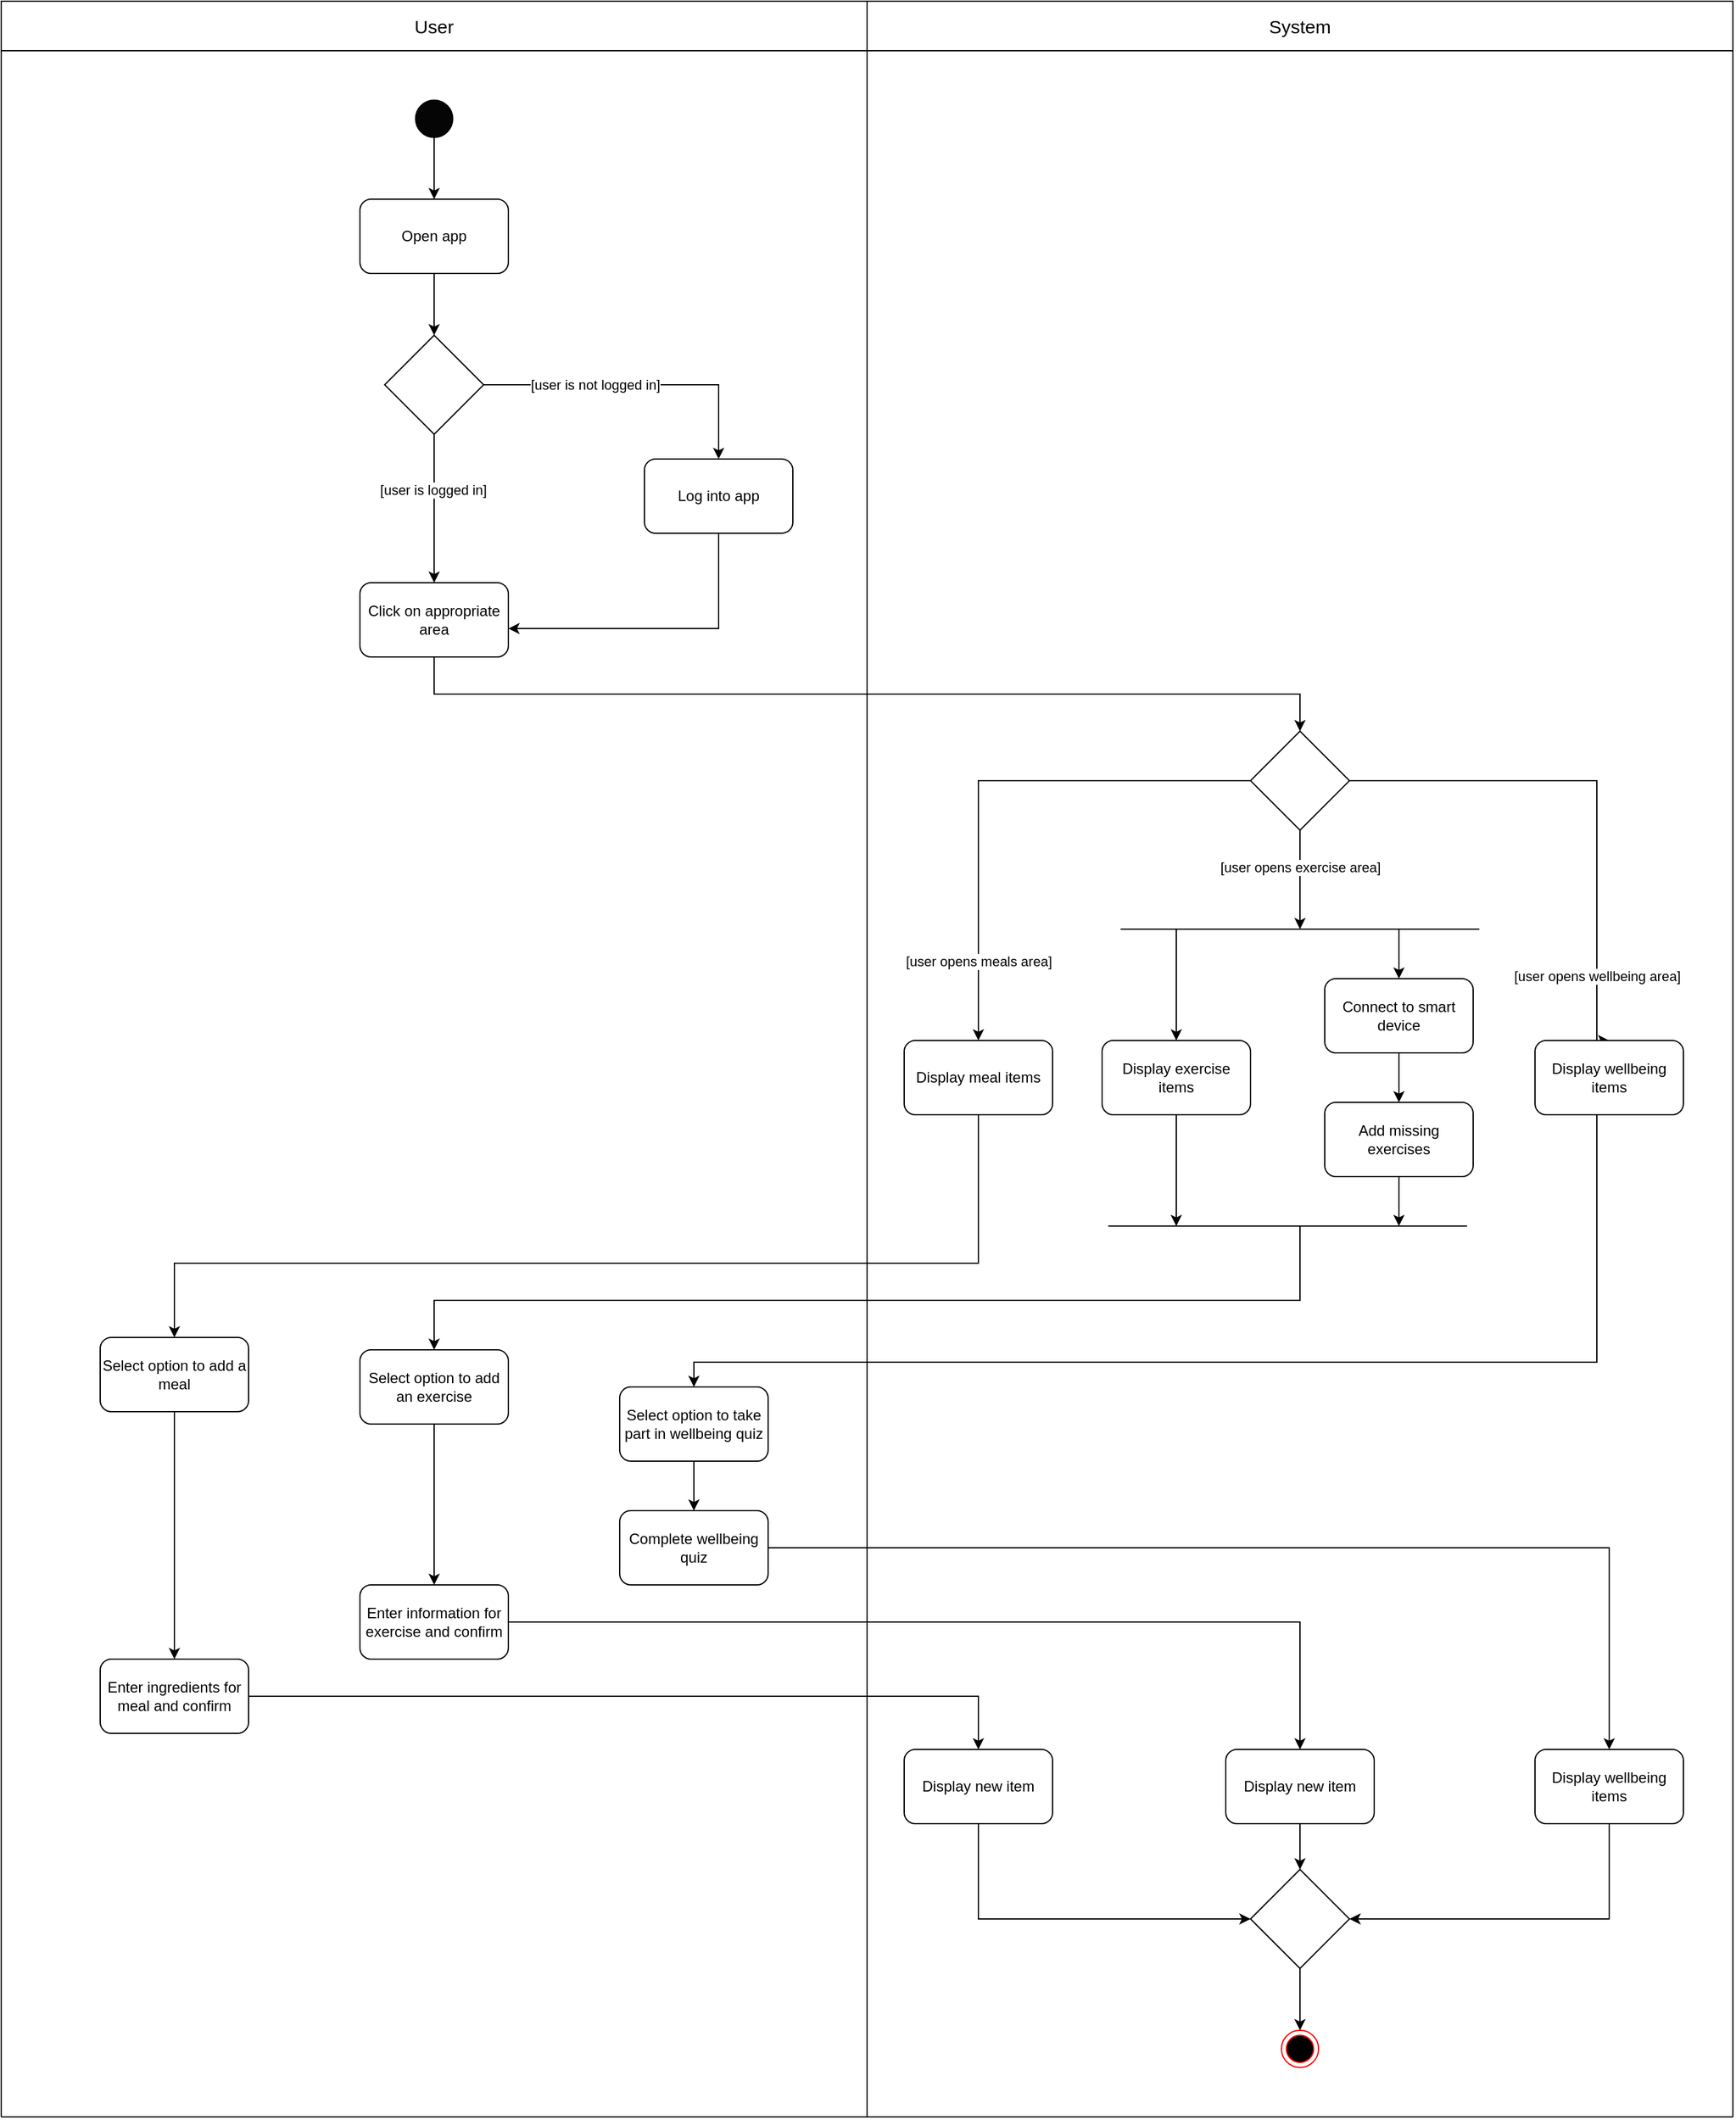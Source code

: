 <mxfile version="20.4.0" type="github">
  <diagram id="6sawWgEjeu06iD6EJekM" name="Page-1">
    <mxGraphModel dx="2770" dy="1657" grid="0" gridSize="10" guides="1" tooltips="1" connect="1" arrows="1" fold="1" page="0" pageScale="1" pageWidth="827" pageHeight="1169" math="0" shadow="0">
      <root>
        <mxCell id="0" />
        <mxCell id="1" parent="0" />
        <mxCell id="5s7QA5Iz82F6_0--fALQ-1" value="" style="edgeStyle=orthogonalEdgeStyle;rounded=0;orthogonalLoop=1;jettySize=auto;html=1;" parent="1" source="5s7QA5Iz82F6_0--fALQ-2" target="5s7QA5Iz82F6_0--fALQ-5" edge="1">
          <mxGeometry relative="1" as="geometry" />
        </mxCell>
        <mxCell id="5s7QA5Iz82F6_0--fALQ-2" value="" style="ellipse;whiteSpace=wrap;html=1;direction=east;fillColor=#050505;" parent="1" vertex="1">
          <mxGeometry x="305" y="-150" width="30" height="30" as="geometry" />
        </mxCell>
        <mxCell id="5s7QA5Iz82F6_0--fALQ-3" value="" style="edgeStyle=orthogonalEdgeStyle;rounded=0;orthogonalLoop=1;jettySize=auto;html=1;exitX=0.5;exitY=1;exitDx=0;exitDy=0;" parent="1" source="oW9pXGmg9QiIXVyOaxMY-1" target="5s7QA5Iz82F6_0--fALQ-10" edge="1">
          <mxGeometry relative="1" as="geometry" />
        </mxCell>
        <mxCell id="5s7QA5Iz82F6_0--fALQ-4" value="[user is logged in]" style="edgeLabel;html=1;align=center;verticalAlign=middle;resizable=0;points=[];" parent="5s7QA5Iz82F6_0--fALQ-3" vertex="1" connectable="0">
          <mxGeometry x="-0.25" y="-1" relative="1" as="geometry">
            <mxPoint as="offset" />
          </mxGeometry>
        </mxCell>
        <mxCell id="DjvW2KqbD2a2FRJsJdx9-3" style="edgeStyle=orthogonalEdgeStyle;rounded=0;orthogonalLoop=1;jettySize=auto;html=1;entryX=0.5;entryY=0;entryDx=0;entryDy=0;exitX=1;exitY=0.5;exitDx=0;exitDy=0;" parent="1" source="oW9pXGmg9QiIXVyOaxMY-1" target="DjvW2KqbD2a2FRJsJdx9-2" edge="1">
          <mxGeometry relative="1" as="geometry" />
        </mxCell>
        <mxCell id="DjvW2KqbD2a2FRJsJdx9-5" value="[user is not logged in]" style="edgeLabel;html=1;align=center;verticalAlign=middle;resizable=0;points=[];" parent="DjvW2KqbD2a2FRJsJdx9-3" vertex="1" connectable="0">
          <mxGeometry x="-0.535" y="-2" relative="1" as="geometry">
            <mxPoint x="32" y="-2" as="offset" />
          </mxGeometry>
        </mxCell>
        <mxCell id="oW9pXGmg9QiIXVyOaxMY-2" style="edgeStyle=orthogonalEdgeStyle;rounded=0;orthogonalLoop=1;jettySize=auto;html=1;exitX=0.5;exitY=1;exitDx=0;exitDy=0;entryX=0.5;entryY=0;entryDx=0;entryDy=0;" edge="1" parent="1" source="5s7QA5Iz82F6_0--fALQ-5" target="oW9pXGmg9QiIXVyOaxMY-1">
          <mxGeometry relative="1" as="geometry" />
        </mxCell>
        <mxCell id="5s7QA5Iz82F6_0--fALQ-5" value="Open app" style="rounded=1;whiteSpace=wrap;html=1;fillColor=#FFFFFF;" parent="1" vertex="1">
          <mxGeometry x="260" y="-70" width="120" height="60" as="geometry" />
        </mxCell>
        <mxCell id="5s7QA5Iz82F6_0--fALQ-21" style="edgeStyle=orthogonalEdgeStyle;rounded=0;orthogonalLoop=1;jettySize=auto;html=1;entryX=0.5;entryY=0;entryDx=0;entryDy=0;exitX=0.5;exitY=1;exitDx=0;exitDy=0;" parent="1" source="5s7QA5Iz82F6_0--fALQ-10" target="5s7QA5Iz82F6_0--fALQ-35" edge="1">
          <mxGeometry relative="1" as="geometry">
            <mxPoint x="375" y="430" as="targetPoint" />
            <Array as="points">
              <mxPoint x="320" y="330" />
              <mxPoint x="1020" y="330" />
            </Array>
          </mxGeometry>
        </mxCell>
        <mxCell id="5s7QA5Iz82F6_0--fALQ-22" style="edgeStyle=orthogonalEdgeStyle;rounded=0;orthogonalLoop=1;jettySize=auto;html=1;entryX=0.5;entryY=0;entryDx=0;entryDy=0;exitX=0;exitY=0.5;exitDx=0;exitDy=0;" parent="1" source="5s7QA5Iz82F6_0--fALQ-35" target="5s7QA5Iz82F6_0--fALQ-12" edge="1">
          <mxGeometry relative="1" as="geometry">
            <Array as="points">
              <mxPoint x="760" y="400" />
            </Array>
          </mxGeometry>
        </mxCell>
        <mxCell id="5s7QA5Iz82F6_0--fALQ-26" value="[user opens meals area]" style="edgeLabel;html=1;align=center;verticalAlign=middle;resizable=0;points=[];" parent="5s7QA5Iz82F6_0--fALQ-22" vertex="1" connectable="0">
          <mxGeometry x="0.746" y="-1" relative="1" as="geometry">
            <mxPoint x="1" y="-10" as="offset" />
          </mxGeometry>
        </mxCell>
        <mxCell id="5s7QA5Iz82F6_0--fALQ-23" style="edgeStyle=orthogonalEdgeStyle;rounded=0;orthogonalLoop=1;jettySize=auto;html=1;entryX=0.5;entryY=0;entryDx=0;entryDy=0;exitX=1;exitY=0.5;exitDx=0;exitDy=0;" parent="1" source="5s7QA5Iz82F6_0--fALQ-35" target="5s7QA5Iz82F6_0--fALQ-16" edge="1">
          <mxGeometry relative="1" as="geometry">
            <Array as="points">
              <mxPoint x="1260" y="400" />
            </Array>
          </mxGeometry>
        </mxCell>
        <mxCell id="5s7QA5Iz82F6_0--fALQ-28" value="[user opens wellbeing area]" style="edgeLabel;html=1;align=center;verticalAlign=middle;resizable=0;points=[];" parent="5s7QA5Iz82F6_0--fALQ-23" vertex="1" connectable="0">
          <mxGeometry x="0.746" y="-1" relative="1" as="geometry">
            <mxPoint x="1" y="-9" as="offset" />
          </mxGeometry>
        </mxCell>
        <mxCell id="5s7QA5Iz82F6_0--fALQ-10" value="Click on appropriate area" style="rounded=1;whiteSpace=wrap;html=1;fillColor=#FFFFFF;" parent="1" vertex="1">
          <mxGeometry x="260" y="240" width="120" height="60" as="geometry" />
        </mxCell>
        <mxCell id="5s7QA5Iz82F6_0--fALQ-30" value="" style="edgeStyle=orthogonalEdgeStyle;rounded=0;orthogonalLoop=1;jettySize=auto;html=1;" parent="1" source="5s7QA5Iz82F6_0--fALQ-12" target="5s7QA5Iz82F6_0--fALQ-29" edge="1">
          <mxGeometry relative="1" as="geometry">
            <Array as="points">
              <mxPoint x="760" y="790" />
              <mxPoint x="110" y="790" />
            </Array>
          </mxGeometry>
        </mxCell>
        <mxCell id="5s7QA5Iz82F6_0--fALQ-12" value="Display meal items" style="rounded=1;whiteSpace=wrap;html=1;fillColor=#FFFFFF;" parent="1" vertex="1">
          <mxGeometry x="700" y="610" width="120" height="60" as="geometry" />
        </mxCell>
        <mxCell id="5s7QA5Iz82F6_0--fALQ-60" style="edgeStyle=orthogonalEdgeStyle;rounded=0;orthogonalLoop=1;jettySize=auto;html=1;entryX=0.5;entryY=0;entryDx=0;entryDy=0;" parent="1" source="5s7QA5Iz82F6_0--fALQ-16" target="5s7QA5Iz82F6_0--fALQ-57" edge="1">
          <mxGeometry relative="1" as="geometry">
            <Array as="points">
              <mxPoint x="1260" y="870" />
            </Array>
          </mxGeometry>
        </mxCell>
        <mxCell id="5s7QA5Iz82F6_0--fALQ-16" value="Display wellbeing items" style="rounded=1;whiteSpace=wrap;html=1;fillColor=#FFFFFF;" parent="1" vertex="1">
          <mxGeometry x="1210" y="610" width="120" height="60" as="geometry" />
        </mxCell>
        <mxCell id="5s7QA5Iz82F6_0--fALQ-52" style="edgeStyle=orthogonalEdgeStyle;rounded=0;orthogonalLoop=1;jettySize=auto;html=1;" parent="1" source="5s7QA5Iz82F6_0--fALQ-24" edge="1">
          <mxGeometry relative="1" as="geometry">
            <mxPoint x="920" y="760" as="targetPoint" />
          </mxGeometry>
        </mxCell>
        <mxCell id="5s7QA5Iz82F6_0--fALQ-24" value="Display exercise items" style="rounded=1;whiteSpace=wrap;html=1;fillColor=#FFFFFF;" parent="1" vertex="1">
          <mxGeometry x="860" y="610" width="120" height="60" as="geometry" />
        </mxCell>
        <mxCell id="5s7QA5Iz82F6_0--fALQ-32" value="" style="edgeStyle=orthogonalEdgeStyle;rounded=0;orthogonalLoop=1;jettySize=auto;html=1;" parent="1" source="5s7QA5Iz82F6_0--fALQ-29" target="5s7QA5Iz82F6_0--fALQ-31" edge="1">
          <mxGeometry relative="1" as="geometry" />
        </mxCell>
        <mxCell id="5s7QA5Iz82F6_0--fALQ-29" value="Select option to add a meal" style="rounded=1;whiteSpace=wrap;html=1;fillColor=#FFFFFF;" parent="1" vertex="1">
          <mxGeometry x="50" y="850" width="120" height="60" as="geometry" />
        </mxCell>
        <mxCell id="5s7QA5Iz82F6_0--fALQ-34" value="" style="edgeStyle=orthogonalEdgeStyle;rounded=0;orthogonalLoop=1;jettySize=auto;html=1;" parent="1" source="5s7QA5Iz82F6_0--fALQ-31" target="5s7QA5Iz82F6_0--fALQ-33" edge="1">
          <mxGeometry relative="1" as="geometry" />
        </mxCell>
        <mxCell id="5s7QA5Iz82F6_0--fALQ-31" value="Enter ingredients for meal and confirm" style="rounded=1;whiteSpace=wrap;html=1;fillColor=#FFFFFF;" parent="1" vertex="1">
          <mxGeometry x="50" y="1110" width="120" height="60" as="geometry" />
        </mxCell>
        <mxCell id="oW9pXGmg9QiIXVyOaxMY-7" style="edgeStyle=orthogonalEdgeStyle;rounded=0;orthogonalLoop=1;jettySize=auto;html=1;exitX=0.5;exitY=1;exitDx=0;exitDy=0;entryX=0;entryY=0.5;entryDx=0;entryDy=0;" edge="1" parent="1" source="5s7QA5Iz82F6_0--fALQ-33" target="oW9pXGmg9QiIXVyOaxMY-5">
          <mxGeometry relative="1" as="geometry" />
        </mxCell>
        <mxCell id="5s7QA5Iz82F6_0--fALQ-33" value="Display new item" style="rounded=1;whiteSpace=wrap;html=1;fillColor=#FFFFFF;" parent="1" vertex="1">
          <mxGeometry x="700" y="1183" width="120" height="60" as="geometry" />
        </mxCell>
        <mxCell id="5s7QA5Iz82F6_0--fALQ-46" style="edgeStyle=orthogonalEdgeStyle;rounded=0;orthogonalLoop=1;jettySize=auto;html=1;exitX=0.5;exitY=1;exitDx=0;exitDy=0;" parent="1" source="5s7QA5Iz82F6_0--fALQ-35" edge="1">
          <mxGeometry relative="1" as="geometry">
            <mxPoint x="995" y="445" as="sourcePoint" />
            <mxPoint x="1020" y="520" as="targetPoint" />
            <Array as="points">
              <mxPoint x="1020" y="520" />
            </Array>
          </mxGeometry>
        </mxCell>
        <mxCell id="5s7QA5Iz82F6_0--fALQ-47" value="[user opens exercise area]" style="edgeLabel;html=1;align=center;verticalAlign=middle;resizable=0;points=[];" parent="5s7QA5Iz82F6_0--fALQ-46" vertex="1" connectable="0">
          <mxGeometry x="-0.602" y="-1" relative="1" as="geometry">
            <mxPoint x="1" y="14" as="offset" />
          </mxGeometry>
        </mxCell>
        <mxCell id="5s7QA5Iz82F6_0--fALQ-35" value="" style="rhombus;whiteSpace=wrap;html=1;" parent="1" vertex="1">
          <mxGeometry x="980" y="360" width="80" height="80" as="geometry" />
        </mxCell>
        <mxCell id="5s7QA5Iz82F6_0--fALQ-41" value="" style="edgeStyle=orthogonalEdgeStyle;rounded=0;orthogonalLoop=1;jettySize=auto;html=1;" parent="1" source="5s7QA5Iz82F6_0--fALQ-38" target="5s7QA5Iz82F6_0--fALQ-40" edge="1">
          <mxGeometry relative="1" as="geometry" />
        </mxCell>
        <mxCell id="5s7QA5Iz82F6_0--fALQ-38" value="Select option to add an exercise" style="rounded=1;whiteSpace=wrap;html=1;fillColor=#FFFFFF;" parent="1" vertex="1">
          <mxGeometry x="260" y="860" width="120" height="60" as="geometry" />
        </mxCell>
        <mxCell id="5s7QA5Iz82F6_0--fALQ-56" style="edgeStyle=orthogonalEdgeStyle;rounded=0;orthogonalLoop=1;jettySize=auto;html=1;entryX=0.5;entryY=0;entryDx=0;entryDy=0;" parent="1" source="5s7QA5Iz82F6_0--fALQ-40" target="5s7QA5Iz82F6_0--fALQ-55" edge="1">
          <mxGeometry relative="1" as="geometry" />
        </mxCell>
        <mxCell id="5s7QA5Iz82F6_0--fALQ-40" value="Enter information for exercise and confirm" style="rounded=1;whiteSpace=wrap;html=1;fillColor=#FFFFFF;" parent="1" vertex="1">
          <mxGeometry x="260" y="1050" width="120" height="60" as="geometry" />
        </mxCell>
        <mxCell id="5s7QA5Iz82F6_0--fALQ-50" value="" style="edgeStyle=orthogonalEdgeStyle;rounded=0;orthogonalLoop=1;jettySize=auto;html=1;" parent="1" source="5s7QA5Iz82F6_0--fALQ-43" target="5s7QA5Iz82F6_0--fALQ-44" edge="1">
          <mxGeometry relative="1" as="geometry" />
        </mxCell>
        <mxCell id="5s7QA5Iz82F6_0--fALQ-43" value="Connect to smart device" style="rounded=1;whiteSpace=wrap;html=1;fillColor=#FFFFFF;" parent="1" vertex="1">
          <mxGeometry x="1040" y="560" width="120" height="60" as="geometry" />
        </mxCell>
        <mxCell id="5s7QA5Iz82F6_0--fALQ-53" style="edgeStyle=orthogonalEdgeStyle;rounded=0;orthogonalLoop=1;jettySize=auto;html=1;" parent="1" source="5s7QA5Iz82F6_0--fALQ-44" edge="1">
          <mxGeometry relative="1" as="geometry">
            <mxPoint x="1100" y="760" as="targetPoint" />
          </mxGeometry>
        </mxCell>
        <mxCell id="5s7QA5Iz82F6_0--fALQ-44" value="Add missing exercises" style="rounded=1;whiteSpace=wrap;html=1;fillColor=#FFFFFF;" parent="1" vertex="1">
          <mxGeometry x="1040" y="660" width="120" height="60" as="geometry" />
        </mxCell>
        <mxCell id="5s7QA5Iz82F6_0--fALQ-45" value="" style="endArrow=none;html=1;rounded=0;" parent="1" edge="1">
          <mxGeometry width="50" height="50" relative="1" as="geometry">
            <mxPoint x="875" y="520" as="sourcePoint" />
            <mxPoint x="1165" y="520" as="targetPoint" />
          </mxGeometry>
        </mxCell>
        <mxCell id="5s7QA5Iz82F6_0--fALQ-48" value="" style="endArrow=classic;html=1;rounded=0;entryX=0.5;entryY=0;entryDx=0;entryDy=0;" parent="1" target="5s7QA5Iz82F6_0--fALQ-24" edge="1">
          <mxGeometry width="50" height="50" relative="1" as="geometry">
            <mxPoint x="920" y="520" as="sourcePoint" />
            <mxPoint x="1050" y="560" as="targetPoint" />
          </mxGeometry>
        </mxCell>
        <mxCell id="5s7QA5Iz82F6_0--fALQ-49" value="" style="endArrow=classic;html=1;rounded=0;entryX=0.5;entryY=0;entryDx=0;entryDy=0;" parent="1" target="5s7QA5Iz82F6_0--fALQ-43" edge="1">
          <mxGeometry width="50" height="50" relative="1" as="geometry">
            <mxPoint x="1100" y="520" as="sourcePoint" />
            <mxPoint x="930" y="560" as="targetPoint" />
          </mxGeometry>
        </mxCell>
        <mxCell id="5s7QA5Iz82F6_0--fALQ-51" value="" style="endArrow=none;html=1;rounded=0;" parent="1" edge="1">
          <mxGeometry width="50" height="50" relative="1" as="geometry">
            <mxPoint x="865" y="760" as="sourcePoint" />
            <mxPoint x="1155" y="760" as="targetPoint" />
          </mxGeometry>
        </mxCell>
        <mxCell id="5s7QA5Iz82F6_0--fALQ-54" value="" style="endArrow=classic;html=1;rounded=0;entryX=0.5;entryY=0;entryDx=0;entryDy=0;" parent="1" target="5s7QA5Iz82F6_0--fALQ-38" edge="1">
          <mxGeometry width="50" height="50" relative="1" as="geometry">
            <mxPoint x="1020" y="760" as="sourcePoint" />
            <mxPoint x="1020" y="790" as="targetPoint" />
            <Array as="points">
              <mxPoint x="1020" y="820" />
              <mxPoint x="320" y="820" />
            </Array>
          </mxGeometry>
        </mxCell>
        <mxCell id="oW9pXGmg9QiIXVyOaxMY-6" style="edgeStyle=orthogonalEdgeStyle;rounded=0;orthogonalLoop=1;jettySize=auto;html=1;exitX=0.5;exitY=1;exitDx=0;exitDy=0;entryX=0.5;entryY=0;entryDx=0;entryDy=0;" edge="1" parent="1" source="5s7QA5Iz82F6_0--fALQ-55" target="oW9pXGmg9QiIXVyOaxMY-5">
          <mxGeometry relative="1" as="geometry" />
        </mxCell>
        <mxCell id="5s7QA5Iz82F6_0--fALQ-55" value="Display new item" style="rounded=1;whiteSpace=wrap;html=1;fillColor=#FFFFFF;" parent="1" vertex="1">
          <mxGeometry x="960" y="1183" width="120" height="60" as="geometry" />
        </mxCell>
        <mxCell id="5s7QA5Iz82F6_0--fALQ-64" style="edgeStyle=orthogonalEdgeStyle;rounded=0;orthogonalLoop=1;jettySize=auto;html=1;entryX=0.5;entryY=0;entryDx=0;entryDy=0;" parent="1" source="5s7QA5Iz82F6_0--fALQ-57" target="5s7QA5Iz82F6_0--fALQ-58" edge="1">
          <mxGeometry relative="1" as="geometry" />
        </mxCell>
        <mxCell id="5s7QA5Iz82F6_0--fALQ-57" value="Select option to take part in wellbeing quiz" style="rounded=1;whiteSpace=wrap;html=1;fillColor=#FFFFFF;" parent="1" vertex="1">
          <mxGeometry x="470" y="890" width="120" height="60" as="geometry" />
        </mxCell>
        <mxCell id="5s7QA5Iz82F6_0--fALQ-63" style="edgeStyle=orthogonalEdgeStyle;rounded=0;orthogonalLoop=1;jettySize=auto;html=1;entryX=0.5;entryY=0;entryDx=0;entryDy=0;" parent="1" source="5s7QA5Iz82F6_0--fALQ-58" target="5s7QA5Iz82F6_0--fALQ-61" edge="1">
          <mxGeometry relative="1" as="geometry">
            <mxPoint x="1260" y="1060" as="targetPoint" />
          </mxGeometry>
        </mxCell>
        <mxCell id="5s7QA5Iz82F6_0--fALQ-58" value="Complete wellbeing quiz" style="rounded=1;whiteSpace=wrap;html=1;fillColor=#FFFFFF;" parent="1" vertex="1">
          <mxGeometry x="470" y="990" width="120" height="60" as="geometry" />
        </mxCell>
        <mxCell id="oW9pXGmg9QiIXVyOaxMY-8" style="edgeStyle=orthogonalEdgeStyle;rounded=0;orthogonalLoop=1;jettySize=auto;html=1;exitX=0.5;exitY=1;exitDx=0;exitDy=0;entryX=1;entryY=0.5;entryDx=0;entryDy=0;" edge="1" parent="1" source="5s7QA5Iz82F6_0--fALQ-61" target="oW9pXGmg9QiIXVyOaxMY-5">
          <mxGeometry relative="1" as="geometry" />
        </mxCell>
        <mxCell id="5s7QA5Iz82F6_0--fALQ-61" value="Display wellbeing items" style="rounded=1;whiteSpace=wrap;html=1;fillColor=#FFFFFF;" parent="1" vertex="1">
          <mxGeometry x="1210" y="1183" width="120" height="60" as="geometry" />
        </mxCell>
        <mxCell id="DjvW2KqbD2a2FRJsJdx9-4" style="edgeStyle=orthogonalEdgeStyle;rounded=0;orthogonalLoop=1;jettySize=auto;html=1;entryX=1;entryY=0.617;entryDx=0;entryDy=0;entryPerimeter=0;exitX=0.5;exitY=1;exitDx=0;exitDy=0;" parent="1" source="DjvW2KqbD2a2FRJsJdx9-2" target="5s7QA5Iz82F6_0--fALQ-10" edge="1">
          <mxGeometry relative="1" as="geometry">
            <Array as="points">
              <mxPoint x="550" y="277" />
            </Array>
          </mxGeometry>
        </mxCell>
        <mxCell id="DjvW2KqbD2a2FRJsJdx9-2" value="Log into app" style="rounded=1;whiteSpace=wrap;html=1;fillColor=#FFFFFF;" parent="1" vertex="1">
          <mxGeometry x="490" y="140" width="120" height="60" as="geometry" />
        </mxCell>
        <mxCell id="ot3V4lF8dosWhzT56lmg-1" value="" style="ellipse;html=1;shape=endState;fillColor=#000000;strokeColor=#ff0000;" parent="1" vertex="1">
          <mxGeometry x="1005" y="1410" width="30" height="30" as="geometry" />
        </mxCell>
        <mxCell id="oW9pXGmg9QiIXVyOaxMY-1" value="" style="rhombus;whiteSpace=wrap;html=1;" vertex="1" parent="1">
          <mxGeometry x="280" y="40" width="80" height="80" as="geometry" />
        </mxCell>
        <mxCell id="oW9pXGmg9QiIXVyOaxMY-9" style="edgeStyle=orthogonalEdgeStyle;rounded=0;orthogonalLoop=1;jettySize=auto;html=1;exitX=0.5;exitY=1;exitDx=0;exitDy=0;entryX=0.5;entryY=0;entryDx=0;entryDy=0;" edge="1" parent="1" source="oW9pXGmg9QiIXVyOaxMY-5" target="ot3V4lF8dosWhzT56lmg-1">
          <mxGeometry relative="1" as="geometry" />
        </mxCell>
        <mxCell id="oW9pXGmg9QiIXVyOaxMY-5" value="" style="rhombus;whiteSpace=wrap;html=1;" vertex="1" parent="1">
          <mxGeometry x="980" y="1280" width="80" height="80" as="geometry" />
        </mxCell>
        <mxCell id="oW9pXGmg9QiIXVyOaxMY-14" value="" style="endArrow=none;html=1;rounded=0;" edge="1" parent="1">
          <mxGeometry width="50" height="50" relative="1" as="geometry">
            <mxPoint x="-30" y="1480" as="sourcePoint" />
            <mxPoint x="-30" y="-190" as="targetPoint" />
          </mxGeometry>
        </mxCell>
        <mxCell id="oW9pXGmg9QiIXVyOaxMY-15" value="" style="endArrow=none;html=1;rounded=0;" edge="1" parent="1">
          <mxGeometry width="50" height="50" relative="1" as="geometry">
            <mxPoint x="670" y="1480" as="sourcePoint" />
            <mxPoint x="670" y="-190" as="targetPoint" />
          </mxGeometry>
        </mxCell>
        <mxCell id="oW9pXGmg9QiIXVyOaxMY-17" value="User" style="text;html=1;strokeColor=default;fillColor=none;align=center;verticalAlign=middle;whiteSpace=wrap;rounded=0;fontSize=15;" vertex="1" parent="1">
          <mxGeometry x="-30" y="-230" width="700" height="40" as="geometry" />
        </mxCell>
        <mxCell id="oW9pXGmg9QiIXVyOaxMY-18" value="System" style="text;html=1;strokeColor=default;fillColor=none;align=center;verticalAlign=middle;whiteSpace=wrap;rounded=0;fontSize=15;" vertex="1" parent="1">
          <mxGeometry x="670" y="-230" width="700" height="40" as="geometry" />
        </mxCell>
        <mxCell id="oW9pXGmg9QiIXVyOaxMY-19" value="" style="endArrow=none;html=1;rounded=0;" edge="1" parent="1">
          <mxGeometry width="50" height="50" relative="1" as="geometry">
            <mxPoint x="1370" y="1480" as="sourcePoint" />
            <mxPoint x="1370" y="-196" as="targetPoint" />
          </mxGeometry>
        </mxCell>
        <mxCell id="oW9pXGmg9QiIXVyOaxMY-24" value="" style="endArrow=none;html=1;rounded=0;" edge="1" parent="1">
          <mxGeometry width="50" height="50" relative="1" as="geometry">
            <mxPoint x="-30" y="1480" as="sourcePoint" />
            <mxPoint x="1370" y="1480" as="targetPoint" />
          </mxGeometry>
        </mxCell>
      </root>
    </mxGraphModel>
  </diagram>
</mxfile>
